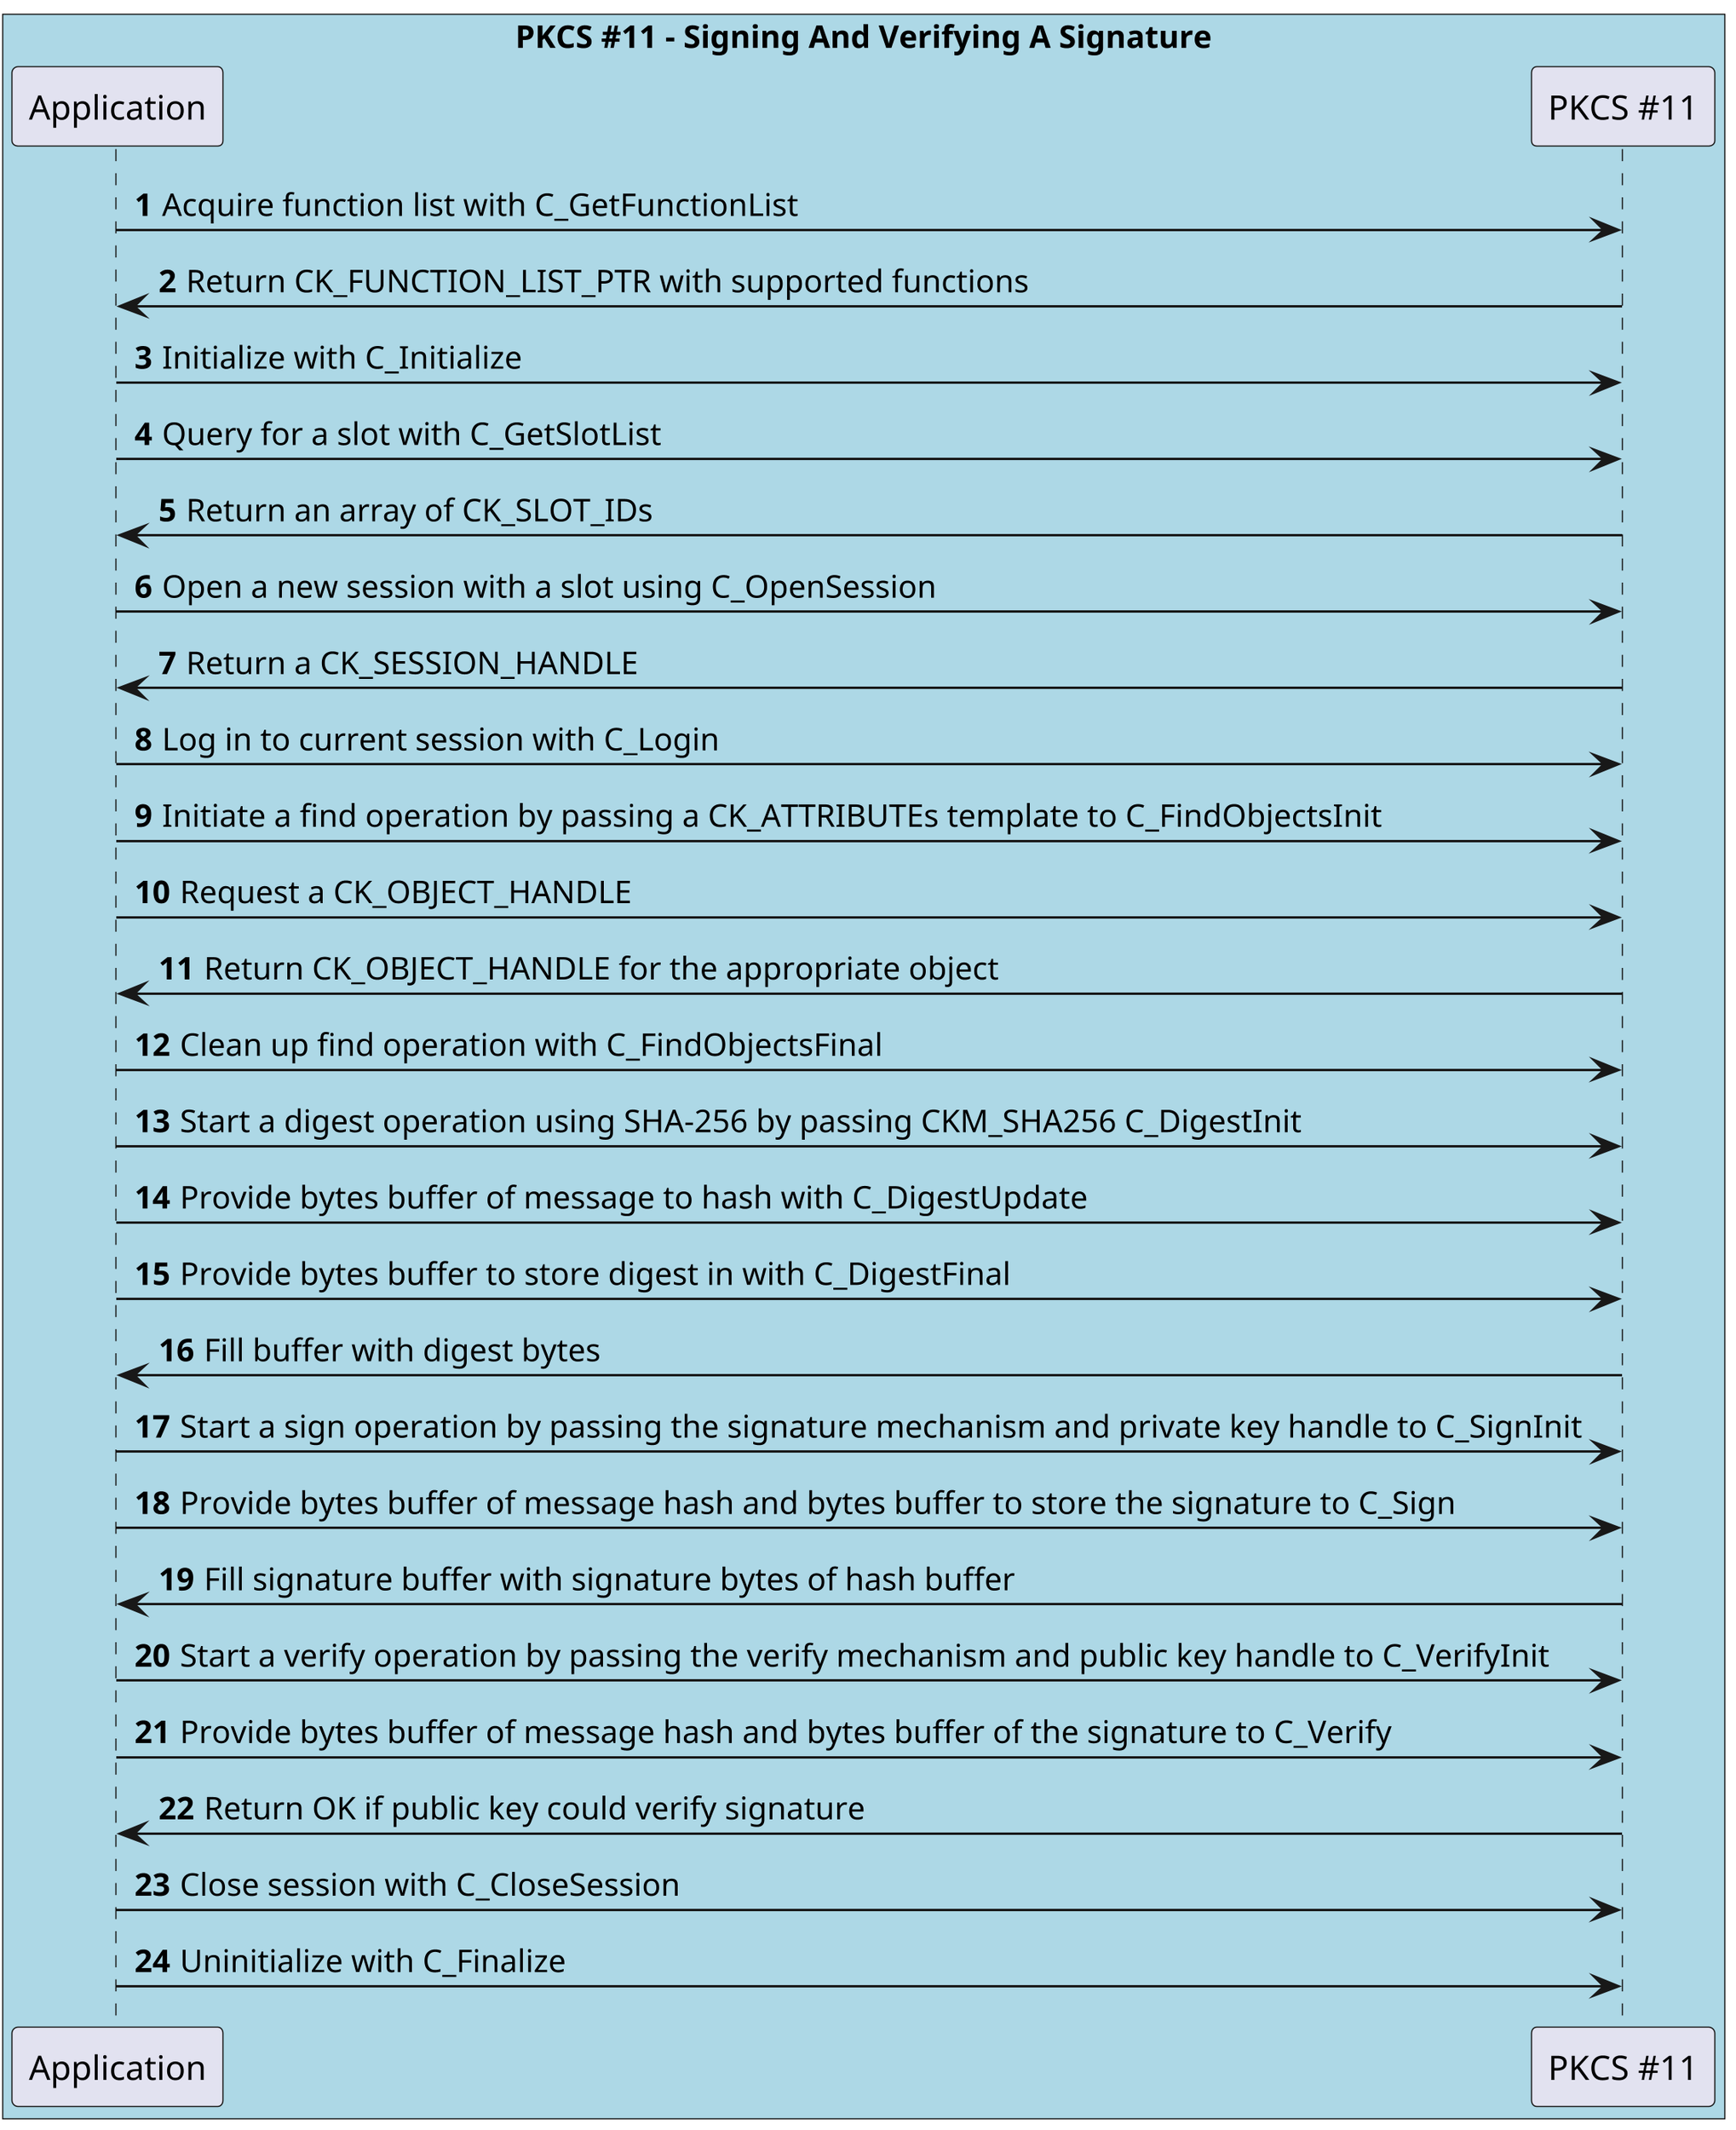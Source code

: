 @startuml
skinparam classFontSize 8
skinparam classFontName Helvetica
skinparam dpi 300
autonumber

participant "Application" as app
participant "PKCS #11" as pkcs

box "PKCS #11 - Signing And Verifying A Signature" #LightBlue
    participant app
    participant pkcs
end box

app -> pkcs: Acquire function list with C_GetFunctionList
pkcs -> app: Return CK_FUNCTION_LIST_PTR with supported functions

app -> pkcs: Initialize with C_Initialize

app -> pkcs: Query for a slot with C_GetSlotList
pkcs -> app: Return an array of CK_SLOT_IDs

app -> pkcs: Open a new session with a slot using C_OpenSession
pkcs -> app: Return a CK_SESSION_HANDLE

app -> pkcs: Log in to current session with C_Login

app -> pkcs: Initiate a find operation by passing a CK_ATTRIBUTEs template to C_FindObjectsInit
app -> pkcs: Request a CK_OBJECT_HANDLE
pkcs -> app: Return CK_OBJECT_HANDLE for the appropriate object
app -> pkcs: Clean up find operation with C_FindObjectsFinal

app -> pkcs: Start a digest operation using SHA-256 by passing CKM_SHA256 C_DigestInit
app -> pkcs: Provide bytes buffer of message to hash with C_DigestUpdate
app -> pkcs: Provide bytes buffer to store digest in with C_DigestFinal
pkcs -> app: Fill buffer with digest bytes

app -> pkcs: Start a sign operation by passing the signature mechanism and private key handle to C_SignInit
app -> pkcs: Provide bytes buffer of message hash and bytes buffer to store the signature to C_Sign
pkcs -> app: Fill signature buffer with signature bytes of hash buffer

app -> pkcs: Start a verify operation by passing the verify mechanism and public key handle to C_VerifyInit
app -> pkcs: Provide bytes buffer of message hash and bytes buffer of the signature to C_Verify
pkcs -> app: Return OK if public key could verify signature

app -> pkcs: Close session with C_CloseSession
app -> pkcs: Uninitialize with C_Finalize

@endumla

